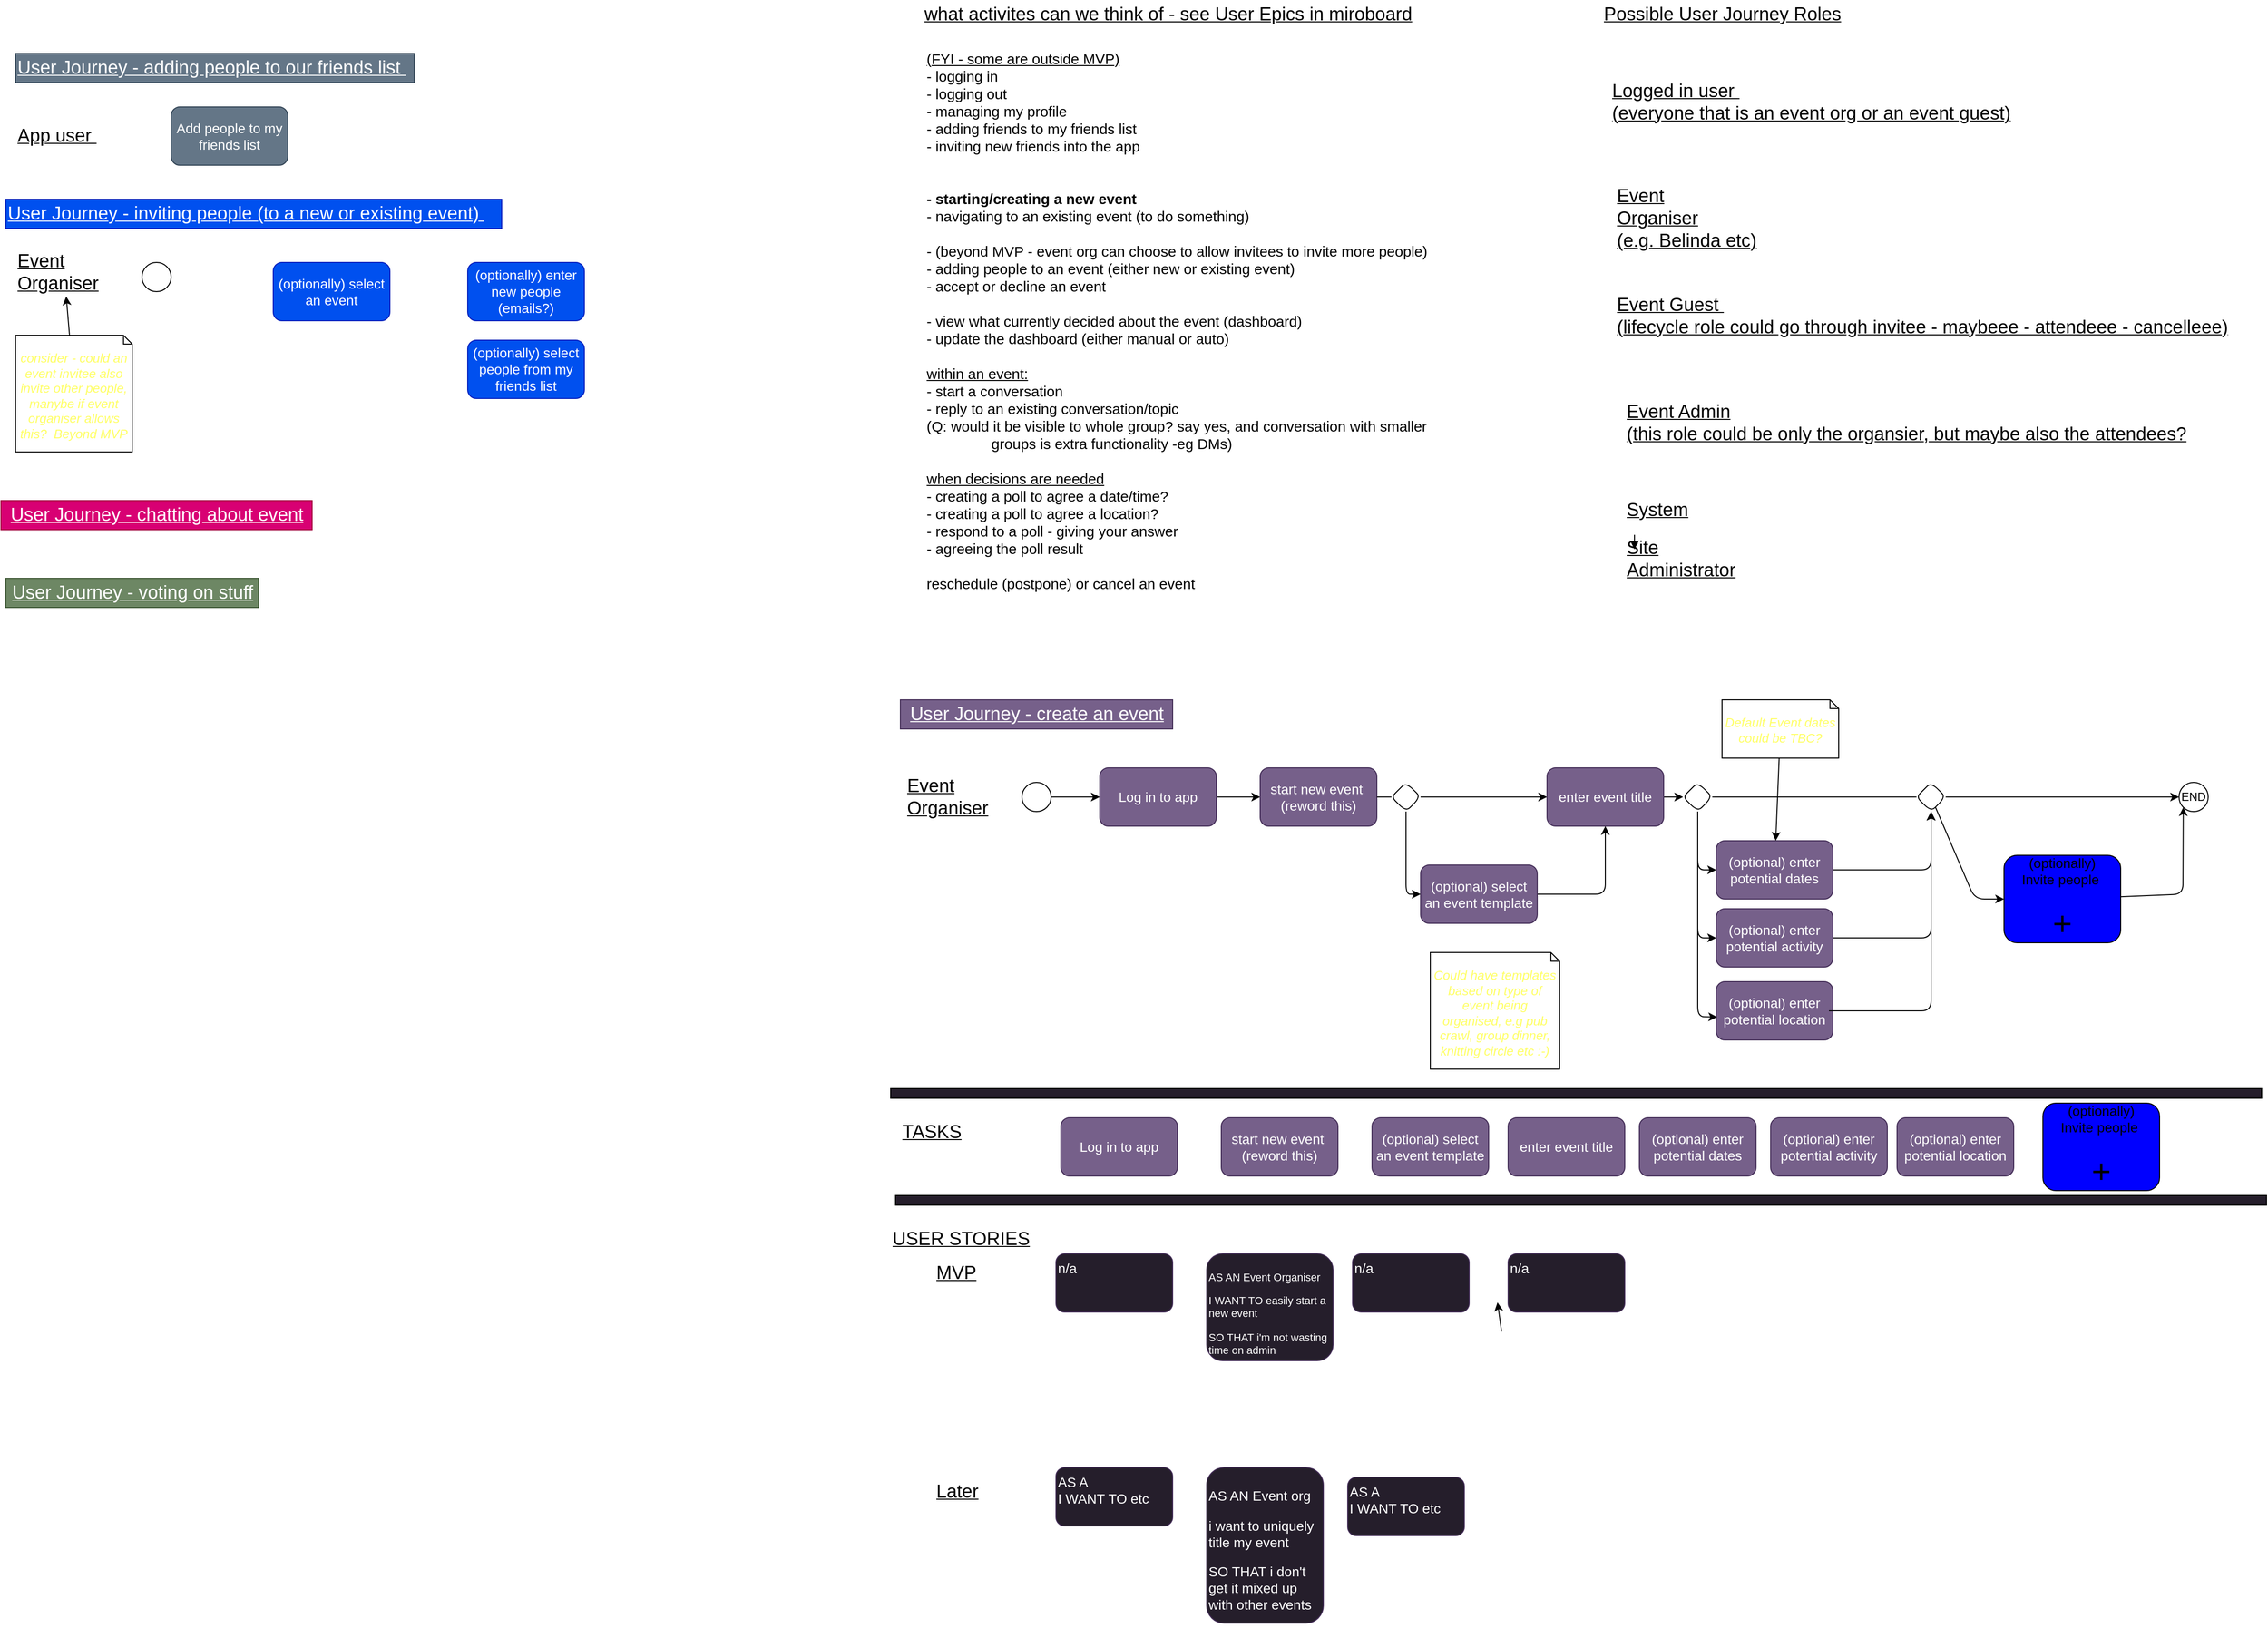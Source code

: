 <mxfile>
    <diagram id="yxrgfrVKO03SnxysbyA-" name="user-journeys">
        <mxGraphModel dx="2917" dy="1976" grid="1" gridSize="10" guides="1" tooltips="1" connect="1" arrows="1" fold="1" page="1" pageScale="1" pageWidth="1654" pageHeight="1169" math="0" shadow="0">
            <root>
                <mxCell id="0"/>
                <mxCell id="1" parent="0"/>
                <mxCell id="26" style="edgeStyle=none;html=1;fontSize=14;fontColor=#FFFF66;" edge="1" parent="1" source="2" target="16">
                    <mxGeometry relative="1" as="geometry"/>
                </mxCell>
                <mxCell id="2" value="Log in to app" style="whiteSpace=wrap;html=1;rounded=1;fontSize=14;fillColor=#76608a;fontColor=#ffffff;strokeColor=#432D57;" vertex="1" parent="1">
                    <mxGeometry x="230" y="80" width="120" height="60" as="geometry"/>
                </mxCell>
                <mxCell id="25" style="edgeStyle=none;html=1;fontSize=14;fontColor=#FFFF66;" edge="1" parent="1" source="3" target="2">
                    <mxGeometry relative="1" as="geometry"/>
                </mxCell>
                <mxCell id="3" value="" style="ellipse;whiteSpace=wrap;html=1;rounded=1;" vertex="1" parent="1">
                    <mxGeometry x="150" y="95" width="30" height="30" as="geometry"/>
                </mxCell>
                <mxCell id="8" value="User Journey - create an event" style="text;html=1;align=center;verticalAlign=middle;resizable=0;points=[];autosize=1;strokeColor=#432D57;fillColor=#76608a;fontSize=19;fontStyle=4;fontColor=#ffffff;" vertex="1" parent="1">
                    <mxGeometry x="25" y="10" width="280" height="30" as="geometry"/>
                </mxCell>
                <mxCell id="9" value="Event &lt;br&gt;Organiser &lt;br&gt;(e.g. Belinda etc)" style="text;html=1;align=left;verticalAlign=middle;resizable=0;points=[];autosize=1;strokeColor=none;fillColor=none;fontSize=19;fontStyle=4" vertex="1" parent="1">
                    <mxGeometry x="760" y="-520" width="160" height="70" as="geometry"/>
                </mxCell>
                <mxCell id="10" value="Event Guest&amp;nbsp;&lt;br&gt;(lifecycle role could go through invitee - maybeee - attendeee - cancelleee)" style="text;html=1;align=left;verticalAlign=middle;resizable=0;points=[];autosize=1;strokeColor=none;fillColor=none;fontSize=19;fontStyle=4" vertex="1" parent="1">
                    <mxGeometry x="760" y="-410" width="640" height="50" as="geometry"/>
                </mxCell>
                <mxCell id="11" value="System" style="text;html=1;align=left;verticalAlign=middle;resizable=0;points=[];autosize=1;strokeColor=none;fillColor=none;fontSize=19;fontStyle=4" vertex="1" parent="1">
                    <mxGeometry x="770" y="-200" width="80" height="30" as="geometry"/>
                </mxCell>
                <mxCell id="12" value="Site &lt;br&gt;Administrator" style="text;html=1;align=left;verticalAlign=middle;resizable=0;points=[];autosize=1;strokeColor=none;fillColor=none;fontSize=19;fontStyle=4" vertex="1" parent="1">
                    <mxGeometry x="770" y="-160" width="130" height="50" as="geometry"/>
                </mxCell>
                <mxCell id="13" value="&lt;u&gt;(FYI - some are outside MVP)&lt;br&gt;&lt;/u&gt;- logging in&lt;br&gt;- logging out&lt;br&gt;- managing my profile&lt;br&gt;- adding friends to my friends list&lt;br&gt;- inviting new friends into the app&lt;br&gt;&lt;br&gt;&lt;br&gt;&lt;b&gt;- starting/creating a new event&lt;br&gt;&lt;/b&gt;- navigating to an existing event (to do something)&lt;br&gt;&lt;br&gt;- (beyond MVP - event org can choose to allow invitees to invite more people)&lt;br&gt;- adding people to an event (either new or existing event)&lt;br&gt;- accept or decline an event&amp;nbsp;&lt;br&gt;&lt;br&gt;- view what currently decided about the event (dashboard)&lt;br&gt;- update the dashboard (either manual or auto)&lt;br&gt;&lt;u&gt;&lt;br&gt;within an event:&lt;/u&gt;&lt;br&gt;- start a conversation&lt;br&gt;- reply to an existing conversation/topic&lt;br&gt;(Q: would it be visible to whole group? say yes, and conversation with smaller&lt;br&gt;&amp;nbsp; &amp;nbsp; &amp;nbsp; &amp;nbsp; &amp;nbsp; &amp;nbsp; &amp;nbsp; &amp;nbsp; groups is extra functionality -eg DMs)&lt;br&gt;&lt;br&gt;&lt;u&gt;when decisions are needed&lt;/u&gt;&lt;br&gt;- creating a poll to agree a date/time?&lt;br&gt;- creating a poll to agree a location?&lt;br&gt;- respond to a poll - giving your answer&lt;br&gt;- agreeing the poll result&lt;br&gt;&lt;br&gt;reschedule (postpone) or cancel an event" style="text;html=1;align=left;verticalAlign=middle;resizable=0;points=[];autosize=1;strokeColor=none;fillColor=none;fontSize=15;fontStyle=0" vertex="1" parent="1">
                    <mxGeometry x="50" y="-655" width="530" height="550" as="geometry"/>
                </mxCell>
                <mxCell id="38" style="edgeStyle=none;html=1;entryX=0;entryY=0.5;entryDx=0;entryDy=0;fontSize=14;fontColor=#FFFF66;" edge="1" parent="1" source="14" target="33">
                    <mxGeometry relative="1" as="geometry"/>
                </mxCell>
                <mxCell id="14" value="enter event title" style="whiteSpace=wrap;html=1;rounded=1;fontSize=14;fillColor=#76608a;fontColor=#ffffff;strokeColor=#432D57;" vertex="1" parent="1">
                    <mxGeometry x="690" y="80" width="120" height="60" as="geometry"/>
                </mxCell>
                <mxCell id="28" style="edgeStyle=none;html=1;entryX=0.5;entryY=1;entryDx=0;entryDy=0;fontSize=14;fontColor=#FFFF66;" edge="1" parent="1" source="15" target="14">
                    <mxGeometry relative="1" as="geometry">
                        <Array as="points">
                            <mxPoint x="750" y="210"/>
                        </Array>
                    </mxGeometry>
                </mxCell>
                <mxCell id="15" value="(optional) select an event template" style="whiteSpace=wrap;html=1;rounded=1;fontSize=14;fillColor=#76608a;fontColor=#ffffff;strokeColor=#432D57;" vertex="1" parent="1">
                    <mxGeometry x="560" y="180" width="120" height="60" as="geometry"/>
                </mxCell>
                <mxCell id="27" style="edgeStyle=none;html=1;fontSize=14;fontColor=#FFFF66;exitX=0.5;exitY=1;exitDx=0;exitDy=0;" edge="1" parent="1" source="4" target="15">
                    <mxGeometry relative="1" as="geometry">
                        <Array as="points">
                            <mxPoint x="545" y="210"/>
                        </Array>
                    </mxGeometry>
                </mxCell>
                <mxCell id="29" style="edgeStyle=none;html=1;fontSize=14;fontColor=#FFFF66;startArrow=none;" edge="1" parent="1" source="4" target="14">
                    <mxGeometry relative="1" as="geometry"/>
                </mxCell>
                <mxCell id="16" value="start new event&amp;nbsp; (reword this)" style="whiteSpace=wrap;html=1;rounded=1;fontSize=14;fillColor=#76608a;fontColor=#ffffff;strokeColor=#432D57;" vertex="1" parent="1">
                    <mxGeometry x="395" y="80" width="120" height="60" as="geometry"/>
                </mxCell>
                <mxCell id="35" style="edgeStyle=none;html=1;entryX=0.5;entryY=1;entryDx=0;entryDy=0;fontSize=14;fontColor=#FFFF66;" edge="1" parent="1" source="17">
                    <mxGeometry relative="1" as="geometry">
                        <mxPoint x="1085" y="125" as="targetPoint"/>
                        <Array as="points">
                            <mxPoint x="1085" y="185"/>
                        </Array>
                    </mxGeometry>
                </mxCell>
                <mxCell id="17" value="(optional) enter potential dates" style="whiteSpace=wrap;html=1;rounded=1;fontSize=14;fillColor=#76608a;fontColor=#ffffff;strokeColor=#432D57;" vertex="1" parent="1">
                    <mxGeometry x="864" y="155" width="120" height="60" as="geometry"/>
                </mxCell>
                <mxCell id="19" style="edgeStyle=none;html=1;fontSize=15;fontColor=#0000FF;" edge="1" parent="1">
                    <mxGeometry relative="1" as="geometry">
                        <mxPoint x="780" y="-159.75" as="sourcePoint"/>
                        <mxPoint x="780" y="-144.75" as="targetPoint"/>
                    </mxGeometry>
                </mxCell>
                <mxCell id="72" style="edgeStyle=none;html=1;fontSize=34;fontColor=#FFFF66;" edge="1" parent="1" source="20" target="17">
                    <mxGeometry relative="1" as="geometry"/>
                </mxCell>
                <mxCell id="20" value="Default Event dates could be TBC?" style="shape=note2;boundedLbl=1;whiteSpace=wrap;html=1;size=9;verticalAlign=top;align=center;rounded=1;fontSize=13;fontColor=#FFFF66;fontStyle=2" vertex="1" parent="1">
                    <mxGeometry x="870" y="10" width="120" height="60" as="geometry"/>
                </mxCell>
                <mxCell id="21" value="(optional) enter potential activity" style="whiteSpace=wrap;html=1;rounded=1;fontSize=14;fillColor=#76608a;fontColor=#ffffff;strokeColor=#432D57;" vertex="1" parent="1">
                    <mxGeometry x="864" y="225" width="120" height="60" as="geometry"/>
                </mxCell>
                <mxCell id="22" value="(optional) enter potential location" style="whiteSpace=wrap;html=1;rounded=1;fontSize=14;fillColor=#76608a;fontColor=#ffffff;strokeColor=#432D57;" vertex="1" parent="1">
                    <mxGeometry x="864" y="300" width="120" height="60" as="geometry"/>
                </mxCell>
                <mxCell id="71" style="edgeStyle=none;html=1;fontSize=34;fontColor=#FFFF66;" edge="1" parent="1">
                    <mxGeometry relative="1" as="geometry">
                        <mxPoint x="643.25" y="660" as="sourcePoint"/>
                        <mxPoint x="639.125" y="630" as="targetPoint"/>
                    </mxGeometry>
                </mxCell>
                <mxCell id="23" value="Could have templates based on type of event being organised, e.g pub crawl, group dinner, knitting circle etc :-)" style="shape=note2;boundedLbl=1;whiteSpace=wrap;html=1;size=9;verticalAlign=top;align=center;rounded=1;fontSize=13;fontColor=#FFFF66;fontStyle=2" vertex="1" parent="1">
                    <mxGeometry x="570" y="270" width="133" height="120" as="geometry"/>
                </mxCell>
                <mxCell id="4" value="" style="rhombus;whiteSpace=wrap;html=1;rounded=1;" vertex="1" parent="1">
                    <mxGeometry x="530" y="95" width="30" height="30" as="geometry"/>
                </mxCell>
                <mxCell id="31" value="" style="edgeStyle=none;html=1;fontSize=14;fontColor=#FFFF66;endArrow=none;" edge="1" parent="1" source="16" target="4">
                    <mxGeometry relative="1" as="geometry">
                        <mxPoint x="515" y="110" as="sourcePoint"/>
                        <mxPoint x="695" y="110" as="targetPoint"/>
                    </mxGeometry>
                </mxCell>
                <mxCell id="39" style="edgeStyle=none;html=1;fontSize=14;fontColor=#FFFF66;startArrow=none;" edge="1" parent="1" source="49">
                    <mxGeometry relative="1" as="geometry">
                        <mxPoint x="1070.0" y="110" as="targetPoint"/>
                    </mxGeometry>
                </mxCell>
                <mxCell id="40" style="edgeStyle=none;html=1;entryX=0;entryY=0.5;entryDx=0;entryDy=0;fontSize=14;fontColor=#FFFF66;" edge="1" parent="1" source="33" target="17">
                    <mxGeometry relative="1" as="geometry">
                        <Array as="points">
                            <mxPoint x="845" y="185"/>
                        </Array>
                    </mxGeometry>
                </mxCell>
                <mxCell id="33" value="" style="rhombus;whiteSpace=wrap;html=1;rounded=1;" vertex="1" parent="1">
                    <mxGeometry x="830" y="95" width="30" height="30" as="geometry"/>
                </mxCell>
                <mxCell id="36" style="edgeStyle=none;html=1;entryX=0.5;entryY=1;entryDx=0;entryDy=0;fontSize=14;fontColor=#FFFF66;exitX=1;exitY=0.5;exitDx=0;exitDy=0;" edge="1" parent="1" source="21">
                    <mxGeometry relative="1" as="geometry">
                        <mxPoint x="990" y="200" as="sourcePoint"/>
                        <mxPoint x="1085" y="125" as="targetPoint"/>
                        <Array as="points">
                            <mxPoint x="1085" y="255"/>
                        </Array>
                    </mxGeometry>
                </mxCell>
                <mxCell id="37" style="edgeStyle=none;html=1;entryX=0.5;entryY=1;entryDx=0;entryDy=0;fontSize=14;fontColor=#FFFF66;exitX=1;exitY=0.5;exitDx=0;exitDy=0;" edge="1" parent="1">
                    <mxGeometry relative="1" as="geometry">
                        <mxPoint x="980" y="330.0" as="sourcePoint"/>
                        <mxPoint x="1085" y="125" as="targetPoint"/>
                        <Array as="points">
                            <mxPoint x="1085" y="330"/>
                        </Array>
                    </mxGeometry>
                </mxCell>
                <mxCell id="41" value="Possible User Journey Roles" style="text;html=1;align=center;verticalAlign=middle;resizable=0;points=[];autosize=1;strokeColor=none;fillColor=none;fontSize=19;fontStyle=4" vertex="1" parent="1">
                    <mxGeometry x="740" y="-710" width="260" height="30" as="geometry"/>
                </mxCell>
                <mxCell id="42" value="what activites can we think of - see User Epics in miroboard" style="text;html=1;align=center;verticalAlign=middle;resizable=0;points=[];autosize=1;strokeColor=none;fillColor=none;fontSize=19;fontStyle=4" vertex="1" parent="1">
                    <mxGeometry x="40" y="-710" width="520" height="30" as="geometry"/>
                </mxCell>
                <mxCell id="43" value="Event &lt;br&gt;Organiser" style="text;html=1;align=left;verticalAlign=middle;resizable=0;points=[];autosize=1;strokeColor=none;fillColor=none;fontSize=19;fontStyle=4" vertex="1" parent="1">
                    <mxGeometry x="30" y="85" width="100" height="50" as="geometry"/>
                </mxCell>
                <mxCell id="44" style="edgeStyle=none;html=1;entryX=0;entryY=0.5;entryDx=0;entryDy=0;fontSize=14;fontColor=#FFFF66;exitX=0.5;exitY=1;exitDx=0;exitDy=0;" edge="1" parent="1" source="33">
                    <mxGeometry relative="1" as="geometry">
                        <mxPoint x="845" y="195" as="sourcePoint"/>
                        <mxPoint x="864.0" y="255" as="targetPoint"/>
                        <Array as="points">
                            <mxPoint x="845" y="255"/>
                        </Array>
                    </mxGeometry>
                </mxCell>
                <mxCell id="45" style="edgeStyle=none;html=1;entryX=0.008;entryY=0.607;entryDx=0;entryDy=0;fontSize=14;fontColor=#FFFF66;exitX=0.5;exitY=1;exitDx=0;exitDy=0;entryPerimeter=0;" edge="1" parent="1" source="33" target="22">
                    <mxGeometry relative="1" as="geometry">
                        <mxPoint x="855" y="135" as="sourcePoint"/>
                        <mxPoint x="874.0" y="265" as="targetPoint"/>
                        <Array as="points">
                            <mxPoint x="845" y="336"/>
                        </Array>
                    </mxGeometry>
                </mxCell>
                <mxCell id="46" value="User Journey - chatting about event" style="text;html=1;align=center;verticalAlign=middle;resizable=0;points=[];autosize=1;strokeColor=#A50040;fillColor=#d80073;fontSize=19;fontStyle=4;fontColor=#ffffff;" vertex="1" parent="1">
                    <mxGeometry x="-900" y="-195" width="320" height="30" as="geometry"/>
                </mxCell>
                <mxCell id="47" value="User Journey - voting on stuff" style="text;html=1;align=center;verticalAlign=middle;resizable=0;points=[];autosize=1;strokeColor=#3A5431;fillColor=#6d8764;fontSize=19;fontStyle=4;fontColor=#ffffff;" vertex="1" parent="1">
                    <mxGeometry x="-895" y="-115" width="260" height="30" as="geometry"/>
                </mxCell>
                <mxCell id="48" value="Event Admin &lt;br&gt;(this role could be only the organsier, but maybe also the attendees?" style="text;html=1;align=left;verticalAlign=middle;resizable=0;points=[];autosize=1;strokeColor=none;fillColor=none;fontSize=19;fontStyle=4" vertex="1" parent="1">
                    <mxGeometry x="770" y="-300" width="590" height="50" as="geometry"/>
                </mxCell>
                <mxCell id="53" style="edgeStyle=none;html=1;entryX=0;entryY=0.5;entryDx=0;entryDy=0;fontSize=34;fontColor=#FFFF66;" edge="1" parent="1" source="49" target="52">
                    <mxGeometry relative="1" as="geometry">
                        <Array as="points">
                            <mxPoint x="1130" y="215"/>
                        </Array>
                    </mxGeometry>
                </mxCell>
                <mxCell id="56" style="edgeStyle=none;html=1;entryX=0;entryY=0.5;entryDx=0;entryDy=0;fontSize=34;fontColor=#FFFF66;" edge="1" parent="1" source="49" target="54">
                    <mxGeometry relative="1" as="geometry"/>
                </mxCell>
                <mxCell id="49" value="" style="rhombus;whiteSpace=wrap;html=1;rounded=1;" vertex="1" parent="1">
                    <mxGeometry x="1070" y="95" width="30" height="30" as="geometry"/>
                </mxCell>
                <mxCell id="50" value="" style="edgeStyle=none;html=1;fontSize=14;fontColor=#FFFF66;endArrow=none;" edge="1" parent="1" source="33" target="49">
                    <mxGeometry relative="1" as="geometry">
                        <mxPoint x="860" y="110" as="sourcePoint"/>
                        <mxPoint x="1070.0" y="110" as="targetPoint"/>
                    </mxGeometry>
                </mxCell>
                <mxCell id="51" value="User Journey - inviting people (to a new or existing event)&amp;nbsp;" style="text;html=1;align=left;verticalAlign=middle;resizable=0;points=[];autosize=1;strokeColor=#001DBC;fillColor=#0050ef;fontSize=19;fontStyle=4;fontColor=#ffffff;" vertex="1" parent="1">
                    <mxGeometry x="-895" y="-505" width="510" height="30" as="geometry"/>
                </mxCell>
                <mxCell id="55" style="edgeStyle=none;html=1;entryX=0;entryY=1;entryDx=0;entryDy=0;fontSize=34;fontColor=#FFFF66;" edge="1" parent="1" source="52" target="54">
                    <mxGeometry relative="1" as="geometry">
                        <Array as="points">
                            <mxPoint x="1344" y="210"/>
                        </Array>
                    </mxGeometry>
                </mxCell>
                <mxCell id="52" value="(optionally) &lt;br&gt;Invite people&amp;nbsp;&lt;br&gt;&lt;br&gt;&lt;font style=&quot;font-size: 34px&quot;&gt;+&lt;/font&gt;" style="whiteSpace=wrap;html=1;rounded=1;fontSize=14;fillColor=#0000FF;" vertex="1" parent="1">
                    <mxGeometry x="1160" y="170" width="120" height="90" as="geometry"/>
                </mxCell>
                <mxCell id="54" value="END" style="ellipse;whiteSpace=wrap;html=1;rounded=1;" vertex="1" parent="1">
                    <mxGeometry x="1340" y="95" width="30" height="30" as="geometry"/>
                </mxCell>
                <mxCell id="57" value="Event &lt;br&gt;Organiser" style="text;html=1;align=left;verticalAlign=middle;resizable=0;points=[];autosize=1;strokeColor=none;fillColor=none;fontSize=19;fontStyle=4" vertex="1" parent="1">
                    <mxGeometry x="-885" y="-455" width="100" height="50" as="geometry"/>
                </mxCell>
                <mxCell id="59" value="(optionally) select people from my friends list" style="whiteSpace=wrap;html=1;rounded=1;fontSize=14;fillColor=#0050ef;fontColor=#ffffff;strokeColor=#001DBC;" vertex="1" parent="1">
                    <mxGeometry x="-420" y="-360" width="120" height="60" as="geometry"/>
                </mxCell>
                <mxCell id="60" value="(optionally) enter new people (emails?)" style="whiteSpace=wrap;html=1;rounded=1;fontSize=14;fillColor=#0050ef;fontColor=#ffffff;strokeColor=#001DBC;" vertex="1" parent="1">
                    <mxGeometry x="-420" y="-440" width="120" height="60" as="geometry"/>
                </mxCell>
                <mxCell id="61" value="User Journey - adding people to our friends list&amp;nbsp;" style="text;html=1;align=left;verticalAlign=middle;resizable=0;points=[];autosize=1;strokeColor=#314354;fillColor=#647687;fontSize=19;fontStyle=4;fontColor=#ffffff;" vertex="1" parent="1">
                    <mxGeometry x="-885" y="-655" width="410" height="30" as="geometry"/>
                </mxCell>
                <mxCell id="62" value="Add people to my friends list" style="whiteSpace=wrap;html=1;rounded=1;fontSize=14;fillColor=#647687;fontColor=#ffffff;strokeColor=#314354;" vertex="1" parent="1">
                    <mxGeometry x="-725" y="-600" width="120" height="60" as="geometry"/>
                </mxCell>
                <mxCell id="63" value="App user&amp;nbsp;" style="text;html=1;align=left;verticalAlign=middle;resizable=0;points=[];autosize=1;strokeColor=none;fillColor=none;fontSize=19;fontStyle=4" vertex="1" parent="1">
                    <mxGeometry x="-885" y="-585" width="100" height="30" as="geometry"/>
                </mxCell>
                <mxCell id="64" value="Logged in user&amp;nbsp;&lt;br&gt;(everyone that is an event org or an event guest)" style="text;html=1;align=left;verticalAlign=middle;resizable=0;points=[];autosize=1;strokeColor=none;fillColor=none;fontSize=19;fontStyle=4" vertex="1" parent="1">
                    <mxGeometry x="755" y="-630" width="430" height="50" as="geometry"/>
                </mxCell>
                <mxCell id="66" value="(optionally) select an event" style="whiteSpace=wrap;html=1;rounded=1;fontSize=14;fillColor=#0050ef;fontColor=#ffffff;strokeColor=#001DBC;" vertex="1" parent="1">
                    <mxGeometry x="-620" y="-440" width="120" height="60" as="geometry"/>
                </mxCell>
                <mxCell id="67" value="" style="ellipse;whiteSpace=wrap;html=1;rounded=1;" vertex="1" parent="1">
                    <mxGeometry x="-755" y="-440" width="30" height="30" as="geometry"/>
                </mxCell>
                <mxCell id="70" style="edgeStyle=none;html=1;exitX=0;exitY=0;exitDx=55.5;exitDy=0;exitPerimeter=0;fontSize=34;fontColor=#FFFF66;" edge="1" parent="1" source="69" target="57">
                    <mxGeometry relative="1" as="geometry"/>
                </mxCell>
                <mxCell id="69" value="consider - could an event invitee also invite other people, manybe if event organiser allows this?&amp;nbsp; Beyond MVP" style="shape=note2;boundedLbl=1;whiteSpace=wrap;html=1;size=9;verticalAlign=top;align=center;rounded=1;fontSize=13;fontColor=#FFFF66;fontStyle=2" vertex="1" parent="1">
                    <mxGeometry x="-885" y="-365" width="120" height="120" as="geometry"/>
                </mxCell>
                <mxCell id="73" value="Log in to app" style="whiteSpace=wrap;html=1;rounded=1;fontSize=14;fillColor=#76608a;fontColor=#ffffff;strokeColor=#432D57;" vertex="1" parent="1">
                    <mxGeometry x="190" y="440" width="120" height="60" as="geometry"/>
                </mxCell>
                <mxCell id="74" value="enter event title" style="whiteSpace=wrap;html=1;rounded=1;fontSize=14;fillColor=#76608a;fontColor=#ffffff;strokeColor=#432D57;" vertex="1" parent="1">
                    <mxGeometry x="650" y="440" width="120" height="60" as="geometry"/>
                </mxCell>
                <mxCell id="75" value="(optional) select an event template" style="whiteSpace=wrap;html=1;rounded=1;fontSize=14;fillColor=#76608a;fontColor=#ffffff;strokeColor=#432D57;" vertex="1" parent="1">
                    <mxGeometry x="510" y="440" width="120" height="60" as="geometry"/>
                </mxCell>
                <mxCell id="76" value="start new event&amp;nbsp; (reword this)" style="whiteSpace=wrap;html=1;rounded=1;fontSize=14;fillColor=#76608a;fontColor=#ffffff;strokeColor=#432D57;" vertex="1" parent="1">
                    <mxGeometry x="355" y="440" width="120" height="60" as="geometry"/>
                </mxCell>
                <mxCell id="77" value="(optional) enter potential dates" style="whiteSpace=wrap;html=1;rounded=1;fontSize=14;fillColor=#76608a;fontColor=#ffffff;strokeColor=#432D57;" vertex="1" parent="1">
                    <mxGeometry x="785" y="440" width="120" height="60" as="geometry"/>
                </mxCell>
                <mxCell id="78" value="(optional) enter potential activity" style="whiteSpace=wrap;html=1;rounded=1;fontSize=14;fillColor=#76608a;fontColor=#ffffff;strokeColor=#432D57;" vertex="1" parent="1">
                    <mxGeometry x="920" y="440" width="120" height="60" as="geometry"/>
                </mxCell>
                <mxCell id="79" value="(optional) enter potential location" style="whiteSpace=wrap;html=1;rounded=1;fontSize=14;fillColor=#76608a;fontColor=#ffffff;strokeColor=#432D57;" vertex="1" parent="1">
                    <mxGeometry x="1050" y="440" width="120" height="60" as="geometry"/>
                </mxCell>
                <mxCell id="80" value="(optionally) &lt;br&gt;Invite people&amp;nbsp;&lt;br&gt;&lt;br&gt;&lt;font style=&quot;font-size: 34px&quot;&gt;+&lt;/font&gt;" style="whiteSpace=wrap;html=1;rounded=1;fontSize=14;fillColor=#0000FF;" vertex="1" parent="1">
                    <mxGeometry x="1200" y="425" width="120" height="90" as="geometry"/>
                </mxCell>
                <mxCell id="82" value="MVP" style="text;html=1;align=left;verticalAlign=middle;resizable=0;points=[];autosize=1;strokeColor=none;fillColor=none;fontSize=19;fontStyle=4" vertex="1" parent="1">
                    <mxGeometry x="60" y="585" width="60" height="30" as="geometry"/>
                </mxCell>
                <mxCell id="84" value="Later" style="text;html=1;align=left;verticalAlign=middle;resizable=0;points=[];autosize=1;strokeColor=none;fillColor=none;fontSize=19;fontStyle=4" vertex="1" parent="1">
                    <mxGeometry x="60" y="810" width="60" height="30" as="geometry"/>
                </mxCell>
                <mxCell id="85" value="AS A&lt;br&gt;I WANT TO etc" style="whiteSpace=wrap;html=1;rounded=1;fontSize=14;fillColor=#251E2B;fontColor=#ffffff;strokeColor=#432D57;align=left;verticalAlign=top;" vertex="1" parent="1">
                    <mxGeometry x="185" y="800" width="120" height="60" as="geometry"/>
                </mxCell>
                <mxCell id="86" value="n/a" style="whiteSpace=wrap;html=1;rounded=1;fontSize=14;fillColor=#251E2B;fontColor=#ffffff;strokeColor=#432D57;align=left;verticalAlign=top;" vertex="1" parent="1">
                    <mxGeometry x="490" y="580" width="120" height="60" as="geometry"/>
                </mxCell>
                <mxCell id="87" value="n/a" style="whiteSpace=wrap;html=1;rounded=1;fontSize=14;fillColor=#251E2B;fontColor=#ffffff;strokeColor=#432D57;align=left;verticalAlign=top;" vertex="1" parent="1">
                    <mxGeometry x="185" y="580" width="120" height="60" as="geometry"/>
                </mxCell>
                <mxCell id="88" value="AS A&lt;br&gt;I WANT TO etc" style="whiteSpace=wrap;html=1;rounded=1;fontSize=14;fillColor=#251E2B;fontColor=#ffffff;strokeColor=#432D57;align=left;verticalAlign=top;" vertex="1" parent="1">
                    <mxGeometry x="485" y="810" width="120" height="60" as="geometry"/>
                </mxCell>
                <mxCell id="89" value="&lt;p&gt;&lt;span&gt;AS AN Event org&lt;/span&gt;&lt;br&gt;&lt;/p&gt;&lt;p&gt;i want to uniquely title my event&lt;/p&gt;&lt;p&gt;SO THAT i don't get it mixed up with other events&lt;/p&gt;" style="whiteSpace=wrap;html=1;rounded=1;fontSize=14;fillColor=#251E2B;fontColor=#ffffff;strokeColor=#432D57;align=left;verticalAlign=top;" vertex="1" parent="1">
                    <mxGeometry x="340" y="800" width="120" height="160" as="geometry"/>
                </mxCell>
                <mxCell id="90" value="&lt;p style=&quot;font-size: 11px;&quot;&gt;AS AN Event Organiser&lt;/p&gt;&lt;p style=&quot;font-size: 11px;&quot;&gt;I WANT TO easily start a new event&lt;/p&gt;&lt;p style=&quot;font-size: 11px;&quot;&gt;SO THAT i'm not wasting time on admin&lt;/p&gt;" style="whiteSpace=wrap;html=1;rounded=1;fontSize=11;fillColor=#251E2B;fontColor=#ffffff;strokeColor=#432D57;align=left;verticalAlign=top;" vertex="1" parent="1">
                    <mxGeometry x="340" y="580" width="130" height="110" as="geometry"/>
                </mxCell>
                <mxCell id="91" value="TASKS" style="text;html=1;align=left;verticalAlign=middle;resizable=0;points=[];autosize=1;strokeColor=none;fillColor=none;fontSize=19;fontStyle=4" vertex="1" parent="1">
                    <mxGeometry x="25" y="440" width="80" height="30" as="geometry"/>
                </mxCell>
                <mxCell id="92" value="USER STORIES" style="text;html=1;align=left;verticalAlign=middle;resizable=0;points=[];autosize=1;strokeColor=none;fillColor=none;fontSize=19;fontStyle=4" vertex="1" parent="1">
                    <mxGeometry x="15" y="550" width="160" height="30" as="geometry"/>
                </mxCell>
                <mxCell id="93" value="" style="whiteSpace=wrap;html=1;rounded=0;fontSize=34;fontColor=#FFFF66;fillColor=#251E2B;" vertex="1" parent="1">
                    <mxGeometry x="15" y="410" width="1410" height="10" as="geometry"/>
                </mxCell>
                <mxCell id="94" value="" style="whiteSpace=wrap;html=1;rounded=0;fontSize=34;fontColor=#FFFF66;fillColor=#251E2B;" vertex="1" parent="1">
                    <mxGeometry x="20" y="520" width="1410" height="10" as="geometry"/>
                </mxCell>
                <mxCell id="95" value="n/a" style="whiteSpace=wrap;html=1;rounded=1;fontSize=14;fillColor=#251E2B;fontColor=#ffffff;strokeColor=#432D57;align=left;verticalAlign=top;" vertex="1" parent="1">
                    <mxGeometry x="650" y="580" width="120" height="60" as="geometry"/>
                </mxCell>
            </root>
        </mxGraphModel>
    </diagram>
</mxfile>